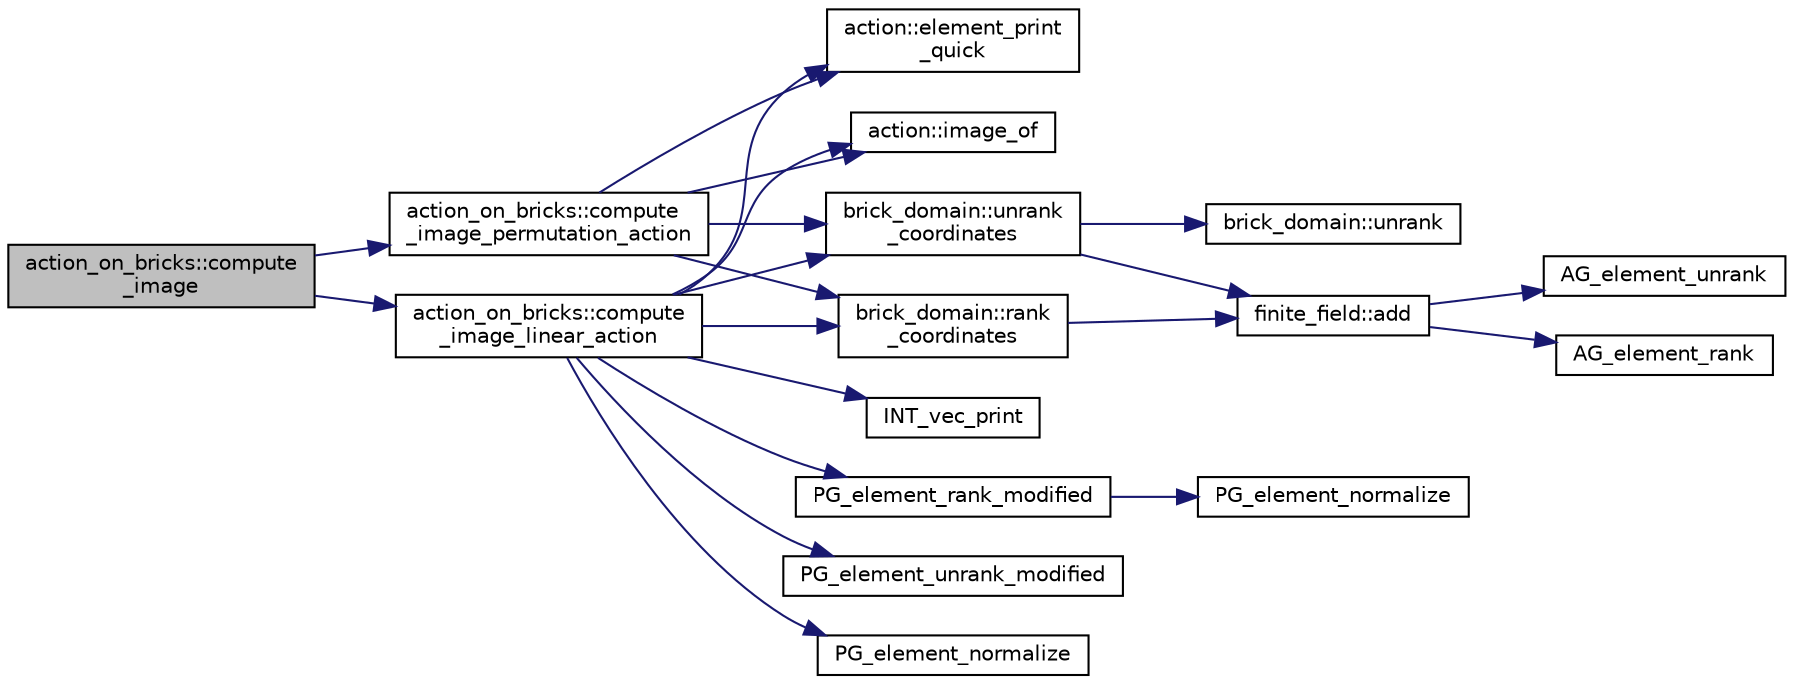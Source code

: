 digraph "action_on_bricks::compute_image"
{
  edge [fontname="Helvetica",fontsize="10",labelfontname="Helvetica",labelfontsize="10"];
  node [fontname="Helvetica",fontsize="10",shape=record];
  rankdir="LR";
  Node7 [label="action_on_bricks::compute\l_image",height=0.2,width=0.4,color="black", fillcolor="grey75", style="filled", fontcolor="black"];
  Node7 -> Node8 [color="midnightblue",fontsize="10",style="solid",fontname="Helvetica"];
  Node8 [label="action_on_bricks::compute\l_image_linear_action",height=0.2,width=0.4,color="black", fillcolor="white", style="filled",URL="$de/d56/classaction__on__bricks.html#a63ff64a1a661a7c2b62076ef9ca43416"];
  Node8 -> Node9 [color="midnightblue",fontsize="10",style="solid",fontname="Helvetica"];
  Node9 [label="brick_domain::unrank\l_coordinates",height=0.2,width=0.4,color="black", fillcolor="white", style="filled",URL="$da/daf/classbrick__domain.html#a2a4035be65c27fa4eaafae8db1fdf314"];
  Node9 -> Node10 [color="midnightblue",fontsize="10",style="solid",fontname="Helvetica"];
  Node10 [label="brick_domain::unrank",height=0.2,width=0.4,color="black", fillcolor="white", style="filled",URL="$da/daf/classbrick__domain.html#ae77f9055d5c6100c195867679603a3c2"];
  Node9 -> Node11 [color="midnightblue",fontsize="10",style="solid",fontname="Helvetica"];
  Node11 [label="finite_field::add",height=0.2,width=0.4,color="black", fillcolor="white", style="filled",URL="$df/d5a/classfinite__field.html#a8f12328a27500f3c7be0c849ebbc9d14"];
  Node11 -> Node12 [color="midnightblue",fontsize="10",style="solid",fontname="Helvetica"];
  Node12 [label="AG_element_unrank",height=0.2,width=0.4,color="black", fillcolor="white", style="filled",URL="$d4/d67/geometry_8h.html#a4a33b86c87b2879b97cfa1327abe2885"];
  Node11 -> Node13 [color="midnightblue",fontsize="10",style="solid",fontname="Helvetica"];
  Node13 [label="AG_element_rank",height=0.2,width=0.4,color="black", fillcolor="white", style="filled",URL="$d4/d67/geometry_8h.html#ab2ac908d07dd8038fd996e26bdc75c17"];
  Node8 -> Node14 [color="midnightblue",fontsize="10",style="solid",fontname="Helvetica"];
  Node14 [label="INT_vec_print",height=0.2,width=0.4,color="black", fillcolor="white", style="filled",URL="$df/dbf/sajeeb_8_c.html#a79a5901af0b47dd0d694109543c027fe"];
  Node8 -> Node15 [color="midnightblue",fontsize="10",style="solid",fontname="Helvetica"];
  Node15 [label="PG_element_rank_modified",height=0.2,width=0.4,color="black", fillcolor="white", style="filled",URL="$d4/d67/geometry_8h.html#a9cd1a8bf5b88a038e33862f6c2c3dd36"];
  Node15 -> Node16 [color="midnightblue",fontsize="10",style="solid",fontname="Helvetica"];
  Node16 [label="PG_element_normalize",height=0.2,width=0.4,color="black", fillcolor="white", style="filled",URL="$df/de4/projective_8_c.html#a5a4c3c1158bad6bab0d786c616bd0996"];
  Node8 -> Node17 [color="midnightblue",fontsize="10",style="solid",fontname="Helvetica"];
  Node17 [label="action::element_print\l_quick",height=0.2,width=0.4,color="black", fillcolor="white", style="filled",URL="$d2/d86/classaction.html#a4844680cf6750396f76494a28655265b"];
  Node8 -> Node18 [color="midnightblue",fontsize="10",style="solid",fontname="Helvetica"];
  Node18 [label="action::image_of",height=0.2,width=0.4,color="black", fillcolor="white", style="filled",URL="$d2/d86/classaction.html#a094e1e6414725c771c91ea0e92342de6"];
  Node8 -> Node19 [color="midnightblue",fontsize="10",style="solid",fontname="Helvetica"];
  Node19 [label="PG_element_unrank_modified",height=0.2,width=0.4,color="black", fillcolor="white", style="filled",URL="$d4/d67/geometry_8h.html#a83ae9b605d496f6a90345303f6efae64"];
  Node8 -> Node20 [color="midnightblue",fontsize="10",style="solid",fontname="Helvetica"];
  Node20 [label="PG_element_normalize",height=0.2,width=0.4,color="black", fillcolor="white", style="filled",URL="$d4/d67/geometry_8h.html#a5a4c3c1158bad6bab0d786c616bd0996"];
  Node8 -> Node21 [color="midnightblue",fontsize="10",style="solid",fontname="Helvetica"];
  Node21 [label="brick_domain::rank\l_coordinates",height=0.2,width=0.4,color="black", fillcolor="white", style="filled",URL="$da/daf/classbrick__domain.html#a84f4df99770f492278a079177c09eaf3"];
  Node21 -> Node11 [color="midnightblue",fontsize="10",style="solid",fontname="Helvetica"];
  Node7 -> Node22 [color="midnightblue",fontsize="10",style="solid",fontname="Helvetica"];
  Node22 [label="action_on_bricks::compute\l_image_permutation_action",height=0.2,width=0.4,color="black", fillcolor="white", style="filled",URL="$de/d56/classaction__on__bricks.html#a5d60d7aba8eba9f61e76b390f713b1be"];
  Node22 -> Node9 [color="midnightblue",fontsize="10",style="solid",fontname="Helvetica"];
  Node22 -> Node17 [color="midnightblue",fontsize="10",style="solid",fontname="Helvetica"];
  Node22 -> Node18 [color="midnightblue",fontsize="10",style="solid",fontname="Helvetica"];
  Node22 -> Node21 [color="midnightblue",fontsize="10",style="solid",fontname="Helvetica"];
}
